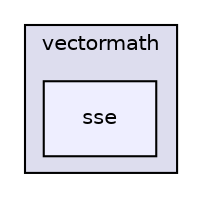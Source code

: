 digraph "bullet/bullet-2.82-r2704/src/vectormath/sse" {
  compound=true
  node [ fontsize="10", fontname="Helvetica"];
  edge [ labelfontsize="10", labelfontname="Helvetica"];
  subgraph clusterdir_c38dceb2522acbad286a7232f08ab19b {
    graph [ bgcolor="#ddddee", pencolor="black", label="vectormath" fontname="Helvetica", fontsize="10", URL="dir_c38dceb2522acbad286a7232f08ab19b.html"]
  dir_4f9e765999358921f640a4b20c1e4f87 [shape=box, label="sse", style="filled", fillcolor="#eeeeff", pencolor="black", URL="dir_4f9e765999358921f640a4b20c1e4f87.html"];
  }
}
